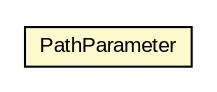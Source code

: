 #!/usr/local/bin/dot
#
# Class diagram 
# Generated by UMLGraph version R5_6-24-gf6e263 (http://www.umlgraph.org/)
#

digraph G {
	edge [fontname="arial",fontsize=10,labelfontname="arial",labelfontsize=10];
	node [fontname="arial",fontsize=10,shape=plaintext];
	nodesep=0.25;
	ranksep=0.5;
	rankdir=LR;
	// com.gwtplatform.carstore.shared.rest.PathParameter
	c378870 [label=<<table title="com.gwtplatform.carstore.shared.rest.PathParameter" border="0" cellborder="1" cellspacing="0" cellpadding="2" port="p" bgcolor="lemonChiffon" href="./PathParameter.html">
		<tr><td><table border="0" cellspacing="0" cellpadding="1">
<tr><td align="center" balign="center"> PathParameter </td></tr>
		</table></td></tr>
		</table>>, URL="./PathParameter.html", fontname="arial", fontcolor="black", fontsize=10.0];
}

